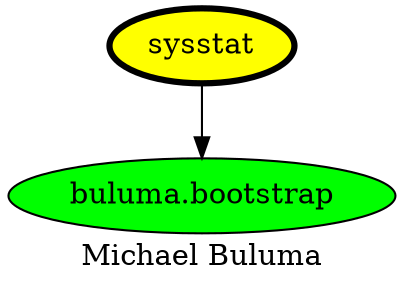 digraph PhiloDilemma {
  label = "Michael Buluma" ;
  overlap=false
  {
    "sysstat" [fillcolor=yellow style=filled penwidth=3]
    "buluma.bootstrap" [fillcolor=green style=filled]
  }
  "sysstat" -> "buluma.bootstrap"
}
